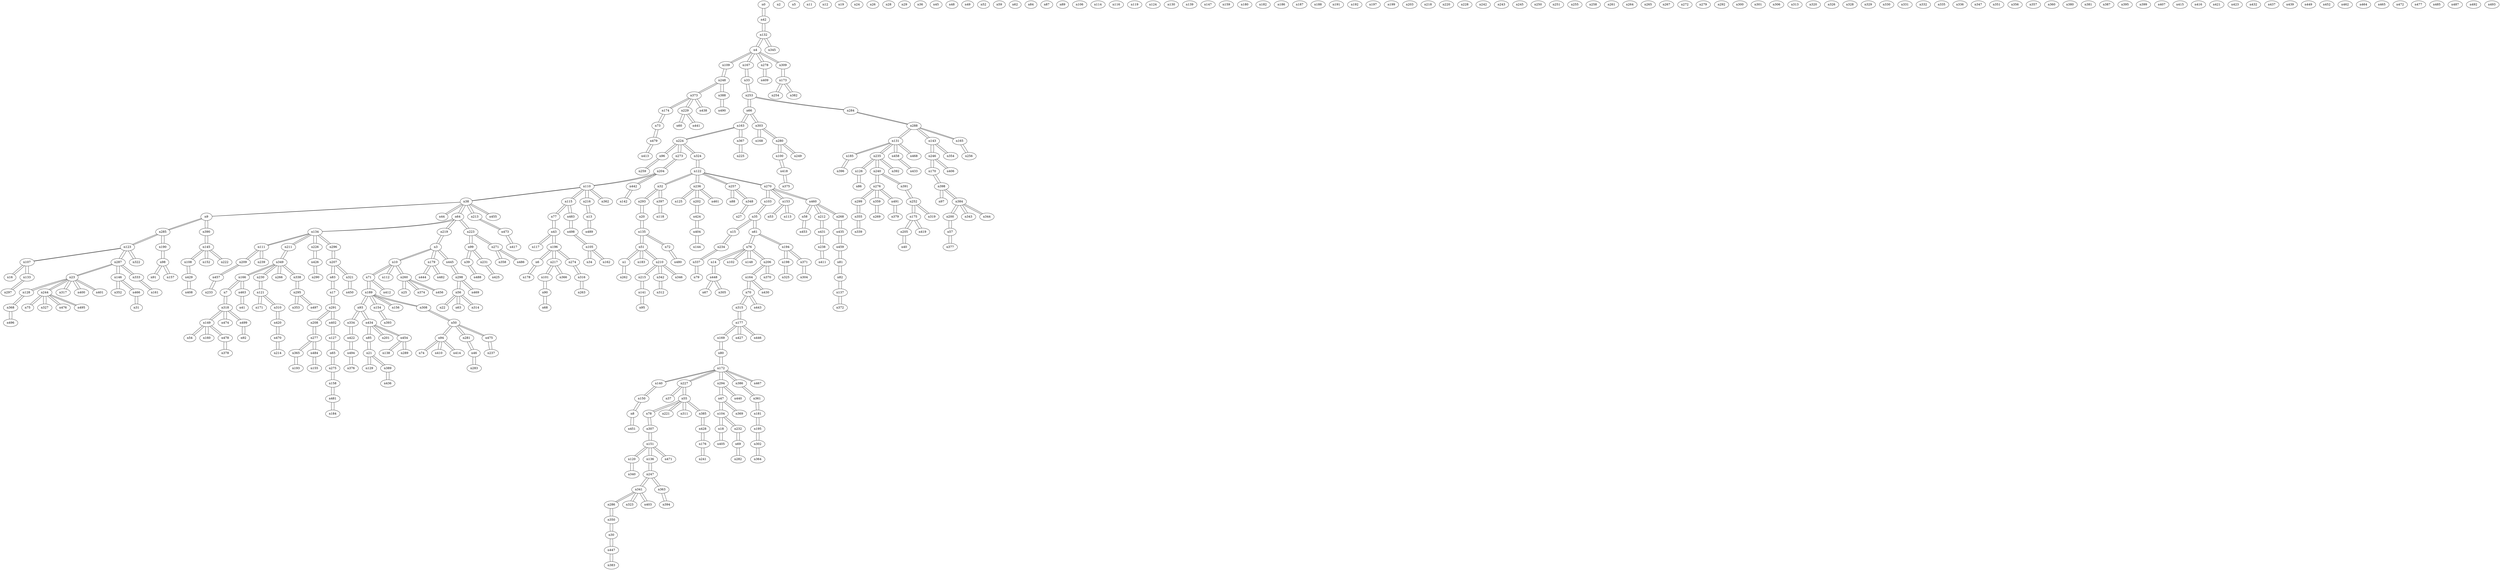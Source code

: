 graph {
n0;
n1;
n2;
n3;
n4;
n5;
n6;
n7;
n8;
n9;
n10;
n11;
n12;
n13;
n14;
n15;
n16;
n17;
n18;
n19;
n20;
n21;
n22;
n23;
n24;
n25;
n26;
n27;
n28;
n29;
n30;
n31;
n32;
n33;
n34;
n35;
n36;
n37;
n38;
n39;
n40;
n41;
n42;
n43;
n44;
n45;
n46;
n47;
n48;
n49;
n50;
n51;
n52;
n53;
n54;
n55;
n56;
n57;
n58;
n59;
n60;
n61;
n62;
n63;
n64;
n65;
n66;
n67;
n68;
n69;
n70;
n71;
n72;
n73;
n74;
n75;
n76;
n77;
n78;
n79;
n80;
n81;
n82;
n83;
n84;
n85;
n86;
n87;
n88;
n89;
n90;
n91;
n92;
n93;
n94;
n95;
n96;
n97;
n98;
n99;
n100;
n101;
n102;
n103;
n104;
n105;
n106;
n107;
n108;
n109;
n110;
n111;
n112;
n113;
n114;
n115;
n116;
n117;
n118;
n119;
n120;
n121;
n122;
n123;
n124;
n125;
n126;
n127;
n128;
n129;
n130;
n131;
n132;
n133;
n134;
n135;
n136;
n137;
n138;
n139;
n140;
n141;
n142;
n143;
n144;
n145;
n146;
n147;
n148;
n149;
n150;
n151;
n152;
n153;
n154;
n155;
n156;
n157;
n158;
n159;
n160;
n161;
n162;
n163;
n164;
n165;
n166;
n167;
n168;
n169;
n170;
n171;
n172;
n173;
n174;
n175;
n176;
n177;
n178;
n179;
n180;
n181;
n182;
n183;
n184;
n185;
n186;
n187;
n188;
n189;
n190;
n191;
n192;
n193;
n194;
n195;
n196;
n197;
n198;
n199;
n200;
n201;
n202;
n203;
n204;
n205;
n206;
n207;
n208;
n209;
n210;
n211;
n212;
n213;
n214;
n215;
n216;
n217;
n218;
n219;
n220;
n221;
n222;
n223;
n224;
n225;
n226;
n227;
n228;
n229;
n230;
n231;
n232;
n233;
n234;
n235;
n236;
n237;
n238;
n239;
n240;
n241;
n242;
n243;
n244;
n245;
n246;
n247;
n248;
n249;
n250;
n251;
n252;
n253;
n254;
n255;
n256;
n257;
n258;
n259;
n260;
n261;
n262;
n263;
n264;
n265;
n266;
n267;
n268;
n269;
n270;
n271;
n272;
n273;
n274;
n275;
n276;
n277;
n278;
n279;
n280;
n281;
n282;
n283;
n284;
n285;
n286;
n287;
n288;
n289;
n290;
n291;
n292;
n293;
n294;
n295;
n296;
n297;
n298;
n299;
n300;
n301;
n302;
n303;
n304;
n305;
n306;
n307;
n308;
n309;
n310;
n311;
n312;
n313;
n314;
n315;
n316;
n317;
n318;
n319;
n320;
n321;
n322;
n323;
n324;
n325;
n326;
n327;
n328;
n329;
n330;
n331;
n332;
n333;
n334;
n335;
n336;
n337;
n338;
n339;
n340;
n341;
n342;
n343;
n344;
n345;
n346;
n347;
n348;
n349;
n350;
n351;
n352;
n353;
n354;
n355;
n356;
n357;
n358;
n359;
n360;
n361;
n362;
n363;
n364;
n365;
n366;
n367;
n368;
n369;
n370;
n371;
n372;
n373;
n374;
n375;
n376;
n377;
n378;
n379;
n380;
n381;
n382;
n383;
n384;
n385;
n386;
n387;
n388;
n389;
n390;
n391;
n392;
n393;
n394;
n395;
n396;
n397;
n398;
n399;
n400;
n401;
n402;
n403;
n404;
n405;
n406;
n407;
n408;
n409;
n410;
n411;
n412;
n413;
n414;
n415;
n416;
n417;
n418;
n419;
n420;
n421;
n422;
n423;
n424;
n425;
n426;
n427;
n428;
n429;
n430;
n431;
n432;
n433;
n434;
n435;
n436;
n437;
n438;
n439;
n440;
n441;
n442;
n443;
n444;
n445;
n446;
n447;
n448;
n449;
n450;
n451;
n452;
n453;
n454;
n455;
n456;
n457;
n458;
n459;
n460;
n461;
n462;
n463;
n464;
n465;
n466;
n467;
n468;
n469;
n470;
n471;
n472;
n473;
n474;
n475;
n476;
n477;
n478;
n479;
n480;
n481;
n482;
n483;
n484;
n485;
n486;
n487;
n488;
n489;
n490;
n491;
n492;
n493;
n494;
n495;
n496;
n497;
n498;
n499;
n0 -- n42;
n1 -- n262;
n1 -- n51;
n3 -- n10;
n3 -- n445;
n3 -- n219;
n3 -- n179;
n4 -- n109;
n4 -- n167;
n4 -- n278;
n4 -- n309;
n4 -- n132;
n6 -- n178;
n6 -- n196;
n7 -- n166;
n7 -- n318;
n8 -- n150;
n8 -- n451;
n9 -- n38;
n9 -- n390;
n9 -- n285;
n10 -- n260;
n10 -- n112;
n10 -- n3;
n10 -- n71;
n13 -- n489;
n13 -- n216;
n14 -- n448;
n14 -- n76;
n15 -- n234;
n15 -- n35;
n16 -- n107;
n17 -- n291;
n17 -- n83;
n18 -- n104;
n18 -- n405;
n20 -- n293;
n20 -- n135;
n21 -- n85;
n21 -- n389;
n21 -- n129;
n22 -- n56;
n23 -- n401;
n23 -- n287;
n23 -- n317;
n23 -- n244;
n23 -- n400;
n23 -- n128;
n25 -- n260;
n27 -- n348;
n30 -- n350;
n30 -- n447;
n31 -- n466;
n32 -- n122;
n32 -- n293;
n32 -- n397;
n33 -- n167;
n33 -- n253;
n34 -- n105;
n35 -- n61;
n35 -- n103;
n35 -- n15;
n37 -- n227;
n38 -- n44;
n38 -- n64;
n38 -- n110;
n38 -- n455;
n38 -- n9;
n38 -- n213;
n39 -- n99;
n39 -- n488;
n40 -- n205;
n41 -- n463;
n42 -- n0;
n42 -- n132;
n43 -- n196;
n43 -- n77;
n43 -- n117;
n44 -- n38;
n46 -- n283;
n46 -- n281;
n47 -- n294;
n47 -- n369;
n47 -- n104;
n50 -- n308;
n50 -- n94;
n50 -- n475;
n50 -- n281;
n51 -- n183;
n51 -- n210;
n51 -- n135;
n51 -- n1;
n53 -- n153;
n54 -- n149;
n55 -- n78;
n55 -- n221;
n55 -- n227;
n55 -- n311;
n55 -- n385;
n56 -- n298;
n56 -- n314;
n56 -- n22;
n56 -- n63;
n57 -- n200;
n57 -- n377;
n58 -- n453;
n58 -- n460;
n60 -- n229;
n61 -- n35;
n61 -- n194;
n61 -- n76;
n63 -- n56;
n64 -- n38;
n64 -- n219;
n64 -- n134;
n64 -- n223;
n65 -- n275;
n65 -- n127;
n66 -- n303;
n66 -- n163;
n66 -- n253;
n67 -- n448;
n68 -- n90;
n69 -- n232;
n69 -- n282;
n70 -- n164;
n70 -- n315;
n70 -- n443;
n71 -- n10;
n71 -- n189;
n71 -- n412;
n72 -- n480;
n72 -- n135;
n73 -- n174;
n73 -- n479;
n74 -- n94;
n75 -- n244;
n76 -- n14;
n76 -- n148;
n76 -- n61;
n76 -- n206;
n76 -- n102;
n77 -- n115;
n77 -- n43;
n78 -- n55;
n78 -- n307;
n79 -- n337;
n80 -- n169;
n80 -- n172;
n81 -- n459;
n81 -- n82;
n82 -- n81;
n82 -- n137;
n83 -- n17;
n83 -- n207;
n85 -- n21;
n85 -- n434;
n86 -- n126;
n88 -- n257;
n90 -- n68;
n90 -- n101;
n91 -- n98;
n92 -- n499;
n93 -- n189;
n93 -- n334;
n93 -- n434;
n94 -- n410;
n94 -- n414;
n94 -- n74;
n94 -- n50;
n95 -- n141;
n96 -- n259;
n96 -- n224;
n97 -- n398;
n98 -- n157;
n98 -- n91;
n98 -- n190;
n99 -- n39;
n99 -- n231;
n99 -- n223;
n100 -- n418;
n100 -- n280;
n101 -- n90;
n101 -- n217;
n102 -- n76;
n103 -- n35;
n103 -- n270;
n104 -- n47;
n104 -- n232;
n104 -- n18;
n105 -- n34;
n105 -- n498;
n105 -- n162;
n107 -- n123;
n107 -- n133;
n107 -- n16;
n108 -- n145;
n108 -- n429;
n109 -- n248;
n109 -- n4;
n110 -- n38;
n110 -- n216;
n110 -- n115;
n110 -- n362;
n110 -- n204;
n111 -- n239;
n111 -- n209;
n111 -- n134;
n112 -- n10;
n113 -- n153;
n115 -- n110;
n115 -- n77;
n115 -- n483;
n117 -- n43;
n118 -- n397;
n120 -- n151;
n120 -- n340;
n121 -- n171;
n121 -- n310;
n121 -- n230;
n122 -- n324;
n122 -- n236;
n122 -- n257;
n122 -- n32;
n122 -- n270;
n123 -- n287;
n123 -- n107;
n123 -- n285;
n123 -- n322;
n125 -- n236;
n126 -- n235;
n126 -- n86;
n127 -- n402;
n127 -- n65;
n128 -- n368;
n128 -- n23;
n129 -- n21;
n131 -- n458;
n131 -- n235;
n131 -- n468;
n131 -- n185;
n131 -- n288;
n132 -- n345;
n132 -- n42;
n132 -- n4;
n133 -- n297;
n133 -- n107;
n134 -- n111;
n134 -- n226;
n134 -- n296;
n134 -- n211;
n134 -- n64;
n135 -- n20;
n135 -- n72;
n135 -- n51;
n136 -- n247;
n136 -- n151;
n137 -- n82;
n137 -- n372;
n138 -- n454;
n140 -- n150;
n140 -- n172;
n141 -- n215;
n141 -- n95;
n142 -- n442;
n143 -- n246;
n143 -- n288;
n143 -- n354;
n144 -- n404;
n145 -- n390;
n145 -- n152;
n145 -- n222;
n145 -- n108;
n146 -- n352;
n146 -- n287;
n146 -- n466;
n148 -- n76;
n149 -- n54;
n149 -- n160;
n149 -- n478;
n149 -- n318;
n150 -- n8;
n150 -- n140;
n151 -- n471;
n151 -- n136;
n151 -- n120;
n151 -- n307;
n152 -- n145;
n153 -- n113;
n153 -- n270;
n153 -- n53;
n154 -- n189;
n154 -- n393;
n155 -- n484;
n156 -- n189;
n157 -- n98;
n158 -- n275;
n158 -- n481;
n160 -- n149;
n161 -- n333;
n162 -- n105;
n163 -- n367;
n163 -- n66;
n163 -- n224;
n164 -- n70;
n164 -- n206;
n164 -- n430;
n165 -- n288;
n165 -- n256;
n166 -- n463;
n166 -- n349;
n166 -- n7;
n167 -- n33;
n167 -- n4;
n168 -- n303;
n169 -- n177;
n169 -- n80;
n170 -- n398;
n170 -- n246;
n171 -- n121;
n172 -- n140;
n172 -- n386;
n172 -- n294;
n172 -- n467;
n172 -- n227;
n172 -- n80;
n173 -- n254;
n173 -- n382;
n173 -- n309;
n174 -- n373;
n174 -- n73;
n175 -- n252;
n175 -- n205;
n175 -- n419;
n176 -- n428;
n176 -- n241;
n177 -- n446;
n177 -- n169;
n177 -- n427;
n177 -- n315;
n178 -- n6;
n179 -- n444;
n179 -- n3;
n179 -- n482;
n181 -- n195;
n181 -- n361;
n183 -- n51;
n184 -- n481;
n185 -- n396;
n185 -- n131;
n189 -- n308;
n189 -- n154;
n189 -- n156;
n189 -- n93;
n189 -- n71;
n190 -- n98;
n190 -- n285;
n193 -- n365;
n194 -- n198;
n194 -- n61;
n194 -- n371;
n195 -- n302;
n195 -- n181;
n196 -- n6;
n196 -- n274;
n196 -- n43;
n196 -- n217;
n198 -- n325;
n198 -- n194;
n200 -- n57;
n200 -- n384;
n201 -- n434;
n202 -- n236;
n202 -- n424;
n204 -- n442;
n204 -- n273;
n204 -- n110;
n205 -- n175;
n205 -- n40;
n206 -- n164;
n206 -- n370;
n206 -- n76;
n207 -- n296;
n207 -- n321;
n207 -- n83;
n208 -- n291;
n208 -- n277;
n209 -- n111;
n209 -- n457;
n210 -- n215;
n210 -- n342;
n210 -- n346;
n210 -- n51;
n211 -- n349;
n211 -- n134;
n212 -- n460;
n212 -- n431;
n213 -- n38;
n213 -- n473;
n214 -- n470;
n215 -- n210;
n215 -- n141;
n216 -- n110;
n216 -- n13;
n217 -- n196;
n217 -- n101;
n217 -- n366;
n219 -- n64;
n219 -- n3;
n221 -- n55;
n222 -- n145;
n223 -- n99;
n223 -- n64;
n223 -- n271;
n224 -- n324;
n224 -- n273;
n224 -- n163;
n224 -- n96;
n225 -- n367;
n226 -- n134;
n226 -- n426;
n227 -- n55;
n227 -- n37;
n227 -- n172;
n229 -- n373;
n229 -- n441;
n229 -- n60;
n230 -- n349;
n230 -- n121;
n231 -- n99;
n231 -- n425;
n232 -- n104;
n232 -- n69;
n233 -- n457;
n234 -- n15;
n234 -- n337;
n235 -- n126;
n235 -- n240;
n235 -- n392;
n235 -- n131;
n236 -- n122;
n236 -- n461;
n236 -- n125;
n236 -- n202;
n237 -- n475;
n238 -- n411;
n238 -- n431;
n239 -- n111;
n240 -- n235;
n240 -- n276;
n240 -- n391;
n241 -- n176;
n244 -- n23;
n244 -- n327;
n244 -- n495;
n244 -- n75;
n244 -- n476;
n246 -- n406;
n246 -- n143;
n246 -- n170;
n247 -- n136;
n247 -- n363;
n247 -- n341;
n248 -- n109;
n248 -- n373;
n248 -- n388;
n249 -- n280;
n252 -- n319;
n252 -- n391;
n252 -- n175;
n253 -- n33;
n253 -- n66;
n253 -- n284;
n254 -- n173;
n256 -- n165;
n257 -- n122;
n257 -- n348;
n257 -- n88;
n259 -- n96;
n260 -- n10;
n260 -- n25;
n260 -- n456;
n260 -- n374;
n262 -- n1;
n263 -- n316;
n266 -- n349;
n268 -- n460;
n268 -- n435;
n269 -- n359;
n270 -- n122;
n270 -- n153;
n270 -- n103;
n270 -- n460;
n271 -- n223;
n271 -- n486;
n271 -- n358;
n273 -- n224;
n273 -- n204;
n274 -- n316;
n274 -- n196;
n275 -- n158;
n275 -- n65;
n276 -- n240;
n276 -- n299;
n276 -- n491;
n276 -- n359;
n277 -- n208;
n277 -- n365;
n277 -- n484;
n278 -- n409;
n278 -- n4;
n280 -- n303;
n280 -- n100;
n280 -- n249;
n281 -- n50;
n281 -- n46;
n282 -- n69;
n283 -- n46;
n284 -- n288;
n284 -- n253;
n285 -- n123;
n285 -- n190;
n285 -- n9;
n286 -- n350;
n286 -- n341;
n287 -- n23;
n287 -- n146;
n287 -- n123;
n287 -- n333;
n288 -- n143;
n288 -- n165;
n288 -- n284;
n288 -- n131;
n289 -- n454;
n290 -- n426;
n291 -- n208;
n291 -- n17;
n291 -- n402;
n293 -- n20;
n293 -- n32;
n294 -- n47;
n294 -- n440;
n294 -- n172;
n295 -- n497;
n295 -- n353;
n295 -- n338;
n296 -- n207;
n296 -- n134;
n297 -- n133;
n298 -- n445;
n298 -- n56;
n298 -- n469;
n299 -- n355;
n299 -- n276;
n302 -- n195;
n302 -- n364;
n303 -- n66;
n303 -- n280;
n303 -- n168;
n304 -- n371;
n305 -- n448;
n307 -- n78;
n307 -- n151;
n308 -- n189;
n308 -- n50;
n309 -- n173;
n309 -- n4;
n310 -- n121;
n310 -- n420;
n311 -- n55;
n312 -- n342;
n314 -- n56;
n315 -- n177;
n315 -- n70;
n316 -- n263;
n316 -- n274;
n317 -- n23;
n318 -- n149;
n318 -- n7;
n318 -- n499;
n318 -- n474;
n319 -- n252;
n321 -- n207;
n321 -- n450;
n322 -- n123;
n323 -- n341;
n324 -- n122;
n324 -- n224;
n325 -- n198;
n327 -- n244;
n333 -- n287;
n333 -- n161;
n334 -- n422;
n334 -- n93;
n337 -- n234;
n337 -- n79;
n338 -- n349;
n338 -- n295;
n339 -- n355;
n340 -- n120;
n341 -- n247;
n341 -- n286;
n341 -- n323;
n341 -- n403;
n342 -- n210;
n342 -- n312;
n343 -- n384;
n344 -- n384;
n345 -- n132;
n346 -- n210;
n348 -- n257;
n348 -- n27;
n349 -- n166;
n349 -- n211;
n349 -- n266;
n349 -- n338;
n349 -- n230;
n350 -- n286;
n350 -- n30;
n352 -- n146;
n353 -- n295;
n354 -- n143;
n355 -- n299;
n355 -- n339;
n358 -- n271;
n359 -- n269;
n359 -- n276;
n361 -- n386;
n361 -- n181;
n362 -- n110;
n363 -- n247;
n363 -- n394;
n364 -- n302;
n365 -- n193;
n365 -- n277;
n366 -- n217;
n367 -- n163;
n367 -- n225;
n368 -- n496;
n368 -- n128;
n369 -- n47;
n370 -- n206;
n371 -- n194;
n371 -- n304;
n372 -- n137;
n373 -- n174;
n373 -- n438;
n373 -- n248;
n373 -- n229;
n374 -- n260;
n375 -- n418;
n376 -- n494;
n377 -- n57;
n378 -- n478;
n379 -- n491;
n382 -- n173;
n383 -- n447;
n384 -- n344;
n384 -- n200;
n384 -- n343;
n384 -- n398;
n385 -- n55;
n385 -- n428;
n386 -- n361;
n386 -- n172;
n388 -- n490;
n388 -- n248;
n389 -- n21;
n389 -- n436;
n390 -- n145;
n390 -- n9;
n391 -- n252;
n391 -- n240;
n392 -- n235;
n393 -- n154;
n394 -- n363;
n396 -- n185;
n397 -- n118;
n397 -- n32;
n398 -- n97;
n398 -- n384;
n398 -- n170;
n400 -- n23;
n401 -- n23;
n402 -- n291;
n402 -- n127;
n403 -- n341;
n404 -- n144;
n404 -- n424;
n405 -- n18;
n406 -- n246;
n408 -- n429;
n409 -- n278;
n410 -- n94;
n411 -- n238;
n412 -- n71;
n413 -- n479;
n414 -- n94;
n417 -- n473;
n418 -- n100;
n418 -- n375;
n419 -- n175;
n420 -- n470;
n420 -- n310;
n422 -- n334;
n422 -- n494;
n424 -- n404;
n424 -- n202;
n425 -- n231;
n426 -- n226;
n426 -- n290;
n427 -- n177;
n428 -- n176;
n428 -- n385;
n429 -- n108;
n429 -- n408;
n430 -- n164;
n431 -- n212;
n431 -- n238;
n433 -- n458;
n434 -- n85;
n434 -- n454;
n434 -- n201;
n434 -- n93;
n435 -- n459;
n435 -- n268;
n436 -- n389;
n438 -- n373;
n440 -- n294;
n441 -- n229;
n442 -- n142;
n442 -- n204;
n443 -- n70;
n444 -- n179;
n445 -- n298;
n445 -- n3;
n446 -- n177;
n447 -- n30;
n447 -- n383;
n448 -- n14;
n448 -- n305;
n448 -- n67;
n450 -- n321;
n451 -- n8;
n453 -- n58;
n454 -- n138;
n454 -- n289;
n454 -- n434;
n455 -- n38;
n456 -- n260;
n457 -- n209;
n457 -- n233;
n458 -- n433;
n458 -- n131;
n459 -- n81;
n459 -- n435;
n460 -- n212;
n460 -- n268;
n460 -- n58;
n460 -- n270;
n461 -- n236;
n463 -- n166;
n463 -- n41;
n466 -- n146;
n466 -- n31;
n467 -- n172;
n468 -- n131;
n469 -- n298;
n470 -- n214;
n470 -- n420;
n471 -- n151;
n473 -- n417;
n473 -- n213;
n474 -- n318;
n475 -- n237;
n475 -- n50;
n476 -- n244;
n478 -- n149;
n478 -- n378;
n479 -- n413;
n479 -- n73;
n480 -- n72;
n481 -- n158;
n481 -- n184;
n482 -- n179;
n483 -- n498;
n483 -- n115;
n484 -- n155;
n484 -- n277;
n486 -- n271;
n488 -- n39;
n489 -- n13;
n490 -- n388;
n491 -- n379;
n491 -- n276;
n494 -- n422;
n494 -- n376;
n495 -- n244;
n496 -- n368;
n497 -- n295;
n498 -- n105;
n498 -- n483;
n499 -- n92;
n499 -- n318;
}
